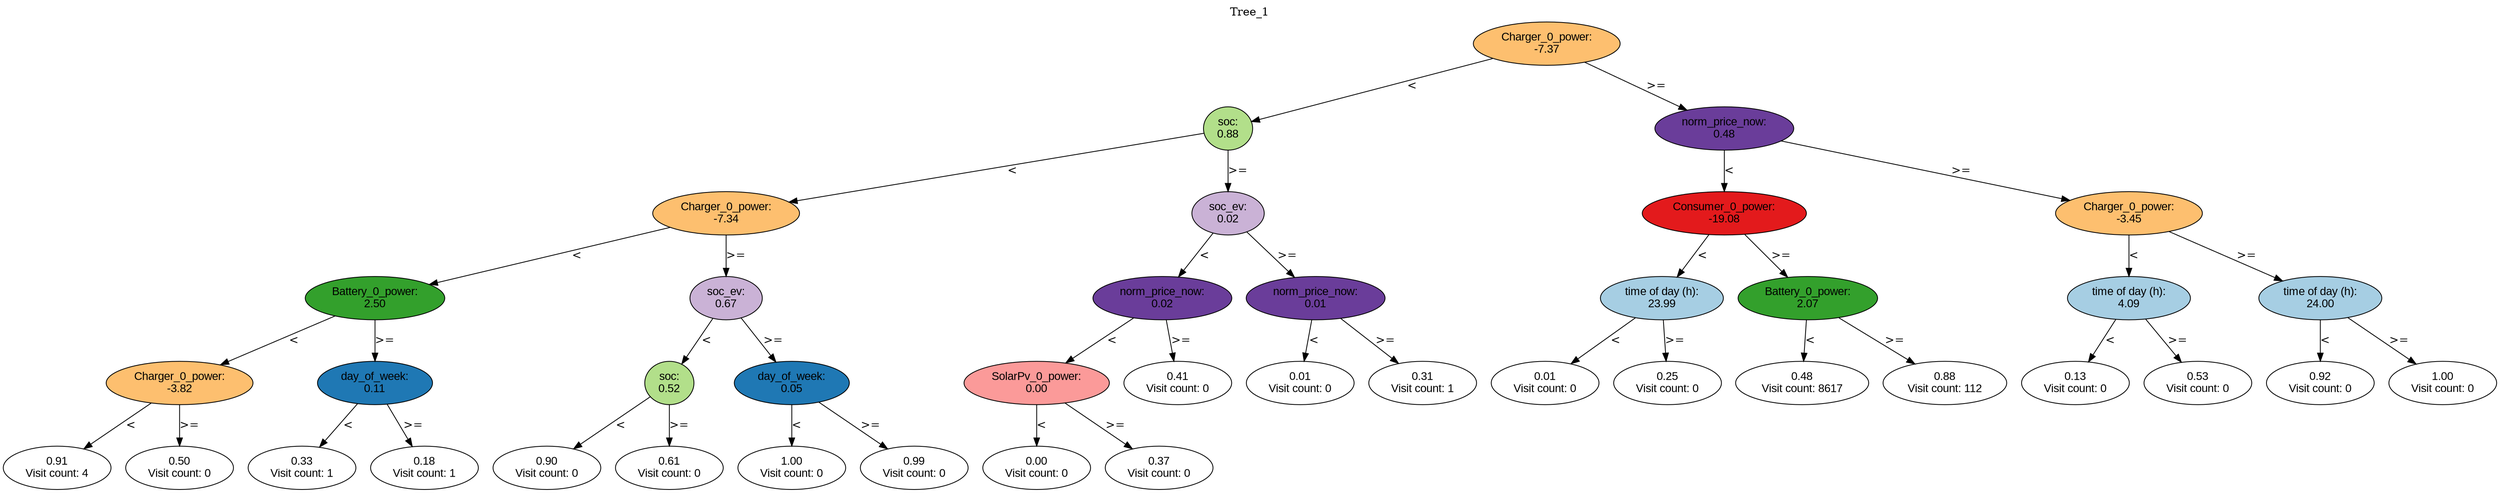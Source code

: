 digraph BST {
    node [fontname="Arial" style=filled colorscheme=paired12];
    0 [ label = "Charger_0_power:
-7.37" fillcolor=7];
    1 [ label = "soc:
0.88" fillcolor=3];
    2 [ label = "Charger_0_power:
-7.34" fillcolor=7];
    3 [ label = "Battery_0_power:
2.50" fillcolor=4];
    4 [ label = "Charger_0_power:
-3.82" fillcolor=7];
    5 [ label = "0.91
Visit count: 4" fillcolor=white];
    6 [ label = "0.50
Visit count: 0" fillcolor=white];
    7 [ label = "day_of_week:
0.11" fillcolor=2];
    8 [ label = "0.33
Visit count: 1" fillcolor=white];
    9 [ label = "0.18
Visit count: 1" fillcolor=white];
    10 [ label = "soc_ev:
0.67" fillcolor=9];
    11 [ label = "soc:
0.52" fillcolor=3];
    12 [ label = "0.90
Visit count: 0" fillcolor=white];
    13 [ label = "0.61
Visit count: 0" fillcolor=white];
    14 [ label = "day_of_week:
0.05" fillcolor=2];
    15 [ label = "1.00
Visit count: 0" fillcolor=white];
    16 [ label = "0.99
Visit count: 0" fillcolor=white];
    17 [ label = "soc_ev:
0.02" fillcolor=9];
    18 [ label = "norm_price_now:
0.02" fillcolor=10];
    19 [ label = "SolarPv_0_power:
0.00" fillcolor=5];
    20 [ label = "0.00
Visit count: 0" fillcolor=white];
    21 [ label = "0.37
Visit count: 0" fillcolor=white];
    22 [ label = "0.41
Visit count: 0" fillcolor=white];
    23 [ label = "norm_price_now:
0.01" fillcolor=10];
    24 [ label = "0.01
Visit count: 0" fillcolor=white];
    25 [ label = "0.31
Visit count: 1" fillcolor=white];
    26 [ label = "norm_price_now:
0.48" fillcolor=10];
    27 [ label = "Consumer_0_power:
-19.08" fillcolor=6];
    28 [ label = "time of day (h):
23.99" fillcolor=1];
    29 [ label = "0.01
Visit count: 0" fillcolor=white];
    30 [ label = "0.25
Visit count: 0" fillcolor=white];
    31 [ label = "Battery_0_power:
2.07" fillcolor=4];
    32 [ label = "0.48
Visit count: 8617" fillcolor=white];
    33 [ label = "0.88
Visit count: 112" fillcolor=white];
    34 [ label = "Charger_0_power:
-3.45" fillcolor=7];
    35 [ label = "time of day (h):
4.09" fillcolor=1];
    36 [ label = "0.13
Visit count: 0" fillcolor=white];
    37 [ label = "0.53
Visit count: 0" fillcolor=white];
    38 [ label = "time of day (h):
24.00" fillcolor=1];
    39 [ label = "0.92
Visit count: 0" fillcolor=white];
    40 [ label = "1.00
Visit count: 0" fillcolor=white];

    0  -> 1[ label = "<"];
    0  -> 26[ label = ">="];
    1  -> 2[ label = "<"];
    1  -> 17[ label = ">="];
    2  -> 3[ label = "<"];
    2  -> 10[ label = ">="];
    3  -> 4[ label = "<"];
    3  -> 7[ label = ">="];
    4  -> 5[ label = "<"];
    4  -> 6[ label = ">="];
    7  -> 8[ label = "<"];
    7  -> 9[ label = ">="];
    10  -> 11[ label = "<"];
    10  -> 14[ label = ">="];
    11  -> 12[ label = "<"];
    11  -> 13[ label = ">="];
    14  -> 15[ label = "<"];
    14  -> 16[ label = ">="];
    17  -> 18[ label = "<"];
    17  -> 23[ label = ">="];
    18  -> 19[ label = "<"];
    18  -> 22[ label = ">="];
    19  -> 20[ label = "<"];
    19  -> 21[ label = ">="];
    23  -> 24[ label = "<"];
    23  -> 25[ label = ">="];
    26  -> 27[ label = "<"];
    26  -> 34[ label = ">="];
    27  -> 28[ label = "<"];
    27  -> 31[ label = ">="];
    28  -> 29[ label = "<"];
    28  -> 30[ label = ">="];
    31  -> 32[ label = "<"];
    31  -> 33[ label = ">="];
    34  -> 35[ label = "<"];
    34  -> 38[ label = ">="];
    35  -> 36[ label = "<"];
    35  -> 37[ label = ">="];
    38  -> 39[ label = "<"];
    38  -> 40[ label = ">="];

    labelloc="t";
    label="Tree_1";
}